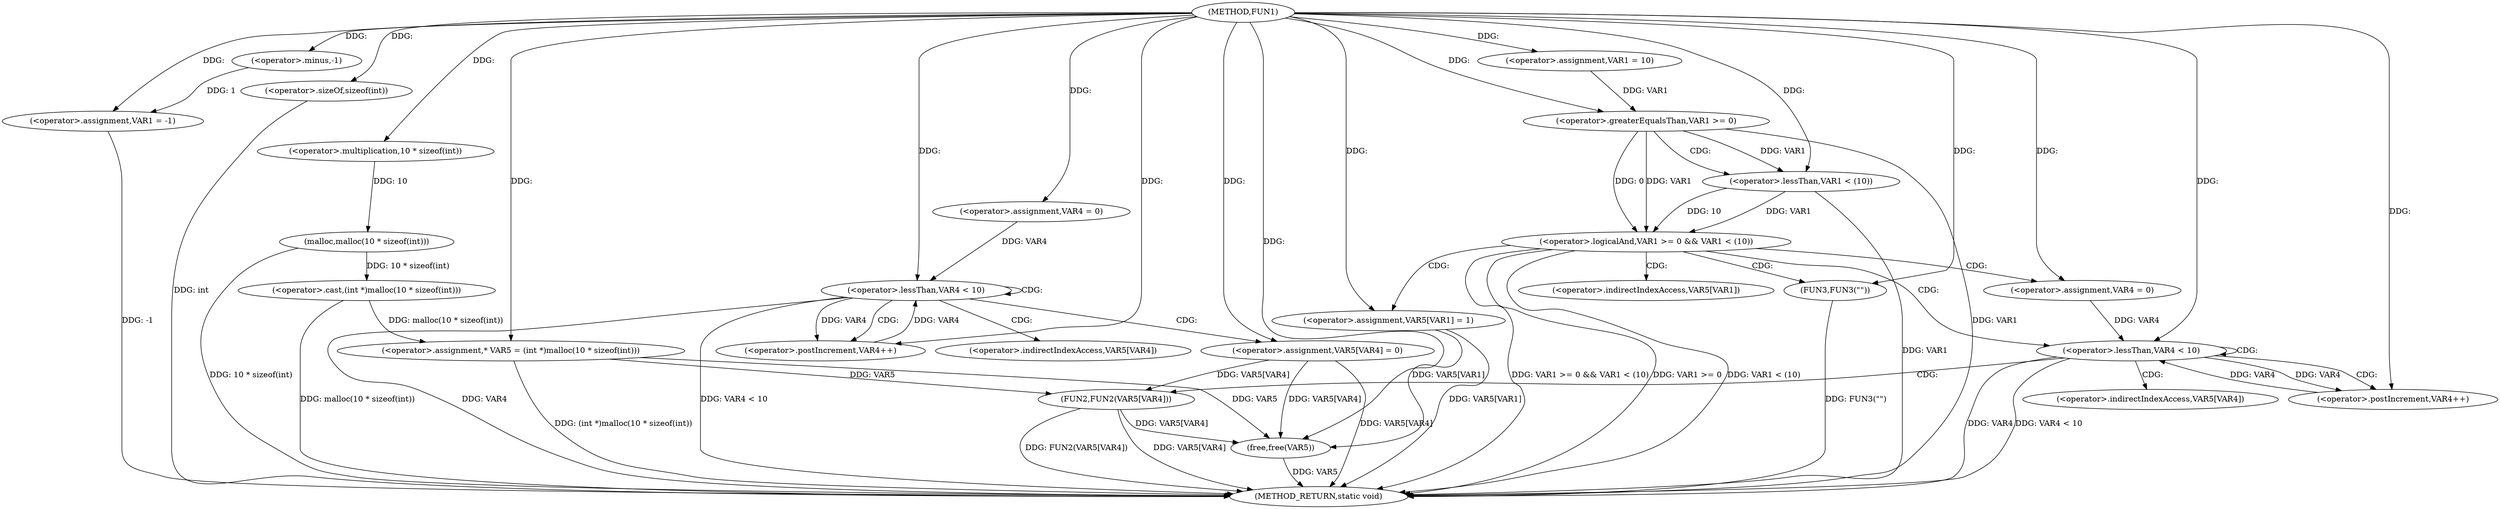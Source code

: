digraph FUN1 {  
"1000100" [label = "(METHOD,FUN1)" ]
"1000175" [label = "(METHOD_RETURN,static void)" ]
"1000103" [label = "(<operator>.assignment,VAR1 = -1)" ]
"1000105" [label = "(<operator>.minus,-1)" ]
"1000109" [label = "(<operator>.assignment,VAR1 = 10)" ]
"1000117" [label = "(<operator>.assignment,* VAR5 = (int *)malloc(10 * sizeof(int)))" ]
"1000119" [label = "(<operator>.cast,(int *)malloc(10 * sizeof(int)))" ]
"1000121" [label = "(malloc,malloc(10 * sizeof(int)))" ]
"1000122" [label = "(<operator>.multiplication,10 * sizeof(int))" ]
"1000124" [label = "(<operator>.sizeOf,sizeof(int))" ]
"1000127" [label = "(<operator>.assignment,VAR4 = 0)" ]
"1000130" [label = "(<operator>.lessThan,VAR4 < 10)" ]
"1000133" [label = "(<operator>.postIncrement,VAR4++)" ]
"1000136" [label = "(<operator>.assignment,VAR5[VAR4] = 0)" ]
"1000142" [label = "(<operator>.logicalAnd,VAR1 >= 0 && VAR1 < (10))" ]
"1000143" [label = "(<operator>.greaterEqualsThan,VAR1 >= 0)" ]
"1000146" [label = "(<operator>.lessThan,VAR1 < (10))" ]
"1000150" [label = "(<operator>.assignment,VAR5[VAR1] = 1)" ]
"1000156" [label = "(<operator>.assignment,VAR4 = 0)" ]
"1000159" [label = "(<operator>.lessThan,VAR4 < 10)" ]
"1000162" [label = "(<operator>.postIncrement,VAR4++)" ]
"1000165" [label = "(FUN2,FUN2(VAR5[VAR4]))" ]
"1000171" [label = "(FUN3,FUN3(\"\"))" ]
"1000173" [label = "(free,free(VAR5))" ]
"1000137" [label = "(<operator>.indirectIndexAccess,VAR5[VAR4])" ]
"1000151" [label = "(<operator>.indirectIndexAccess,VAR5[VAR1])" ]
"1000166" [label = "(<operator>.indirectIndexAccess,VAR5[VAR4])" ]
  "1000130" -> "1000175"  [ label = "DDG: VAR4 < 10"] 
  "1000142" -> "1000175"  [ label = "DDG: VAR1 >= 0 && VAR1 < (10)"] 
  "1000124" -> "1000175"  [ label = "DDG: int"] 
  "1000150" -> "1000175"  [ label = "DDG: VAR5[VAR1]"] 
  "1000103" -> "1000175"  [ label = "DDG: -1"] 
  "1000159" -> "1000175"  [ label = "DDG: VAR4"] 
  "1000165" -> "1000175"  [ label = "DDG: VAR5[VAR4]"] 
  "1000119" -> "1000175"  [ label = "DDG: malloc(10 * sizeof(int))"] 
  "1000117" -> "1000175"  [ label = "DDG: (int *)malloc(10 * sizeof(int))"] 
  "1000146" -> "1000175"  [ label = "DDG: VAR1"] 
  "1000159" -> "1000175"  [ label = "DDG: VAR4 < 10"] 
  "1000143" -> "1000175"  [ label = "DDG: VAR1"] 
  "1000142" -> "1000175"  [ label = "DDG: VAR1 >= 0"] 
  "1000121" -> "1000175"  [ label = "DDG: 10 * sizeof(int)"] 
  "1000171" -> "1000175"  [ label = "DDG: FUN3(\"\")"] 
  "1000142" -> "1000175"  [ label = "DDG: VAR1 < (10)"] 
  "1000173" -> "1000175"  [ label = "DDG: VAR5"] 
  "1000136" -> "1000175"  [ label = "DDG: VAR5[VAR4]"] 
  "1000130" -> "1000175"  [ label = "DDG: VAR4"] 
  "1000165" -> "1000175"  [ label = "DDG: FUN2(VAR5[VAR4])"] 
  "1000105" -> "1000103"  [ label = "DDG: 1"] 
  "1000100" -> "1000103"  [ label = "DDG: "] 
  "1000100" -> "1000105"  [ label = "DDG: "] 
  "1000100" -> "1000109"  [ label = "DDG: "] 
  "1000119" -> "1000117"  [ label = "DDG: malloc(10 * sizeof(int))"] 
  "1000100" -> "1000117"  [ label = "DDG: "] 
  "1000121" -> "1000119"  [ label = "DDG: 10 * sizeof(int)"] 
  "1000122" -> "1000121"  [ label = "DDG: 10"] 
  "1000100" -> "1000122"  [ label = "DDG: "] 
  "1000100" -> "1000124"  [ label = "DDG: "] 
  "1000100" -> "1000127"  [ label = "DDG: "] 
  "1000133" -> "1000130"  [ label = "DDG: VAR4"] 
  "1000127" -> "1000130"  [ label = "DDG: VAR4"] 
  "1000100" -> "1000130"  [ label = "DDG: "] 
  "1000130" -> "1000133"  [ label = "DDG: VAR4"] 
  "1000100" -> "1000133"  [ label = "DDG: "] 
  "1000100" -> "1000136"  [ label = "DDG: "] 
  "1000143" -> "1000142"  [ label = "DDG: VAR1"] 
  "1000143" -> "1000142"  [ label = "DDG: 0"] 
  "1000109" -> "1000143"  [ label = "DDG: VAR1"] 
  "1000100" -> "1000143"  [ label = "DDG: "] 
  "1000146" -> "1000142"  [ label = "DDG: VAR1"] 
  "1000146" -> "1000142"  [ label = "DDG: 10"] 
  "1000143" -> "1000146"  [ label = "DDG: VAR1"] 
  "1000100" -> "1000146"  [ label = "DDG: "] 
  "1000100" -> "1000150"  [ label = "DDG: "] 
  "1000100" -> "1000156"  [ label = "DDG: "] 
  "1000156" -> "1000159"  [ label = "DDG: VAR4"] 
  "1000162" -> "1000159"  [ label = "DDG: VAR4"] 
  "1000100" -> "1000159"  [ label = "DDG: "] 
  "1000159" -> "1000162"  [ label = "DDG: VAR4"] 
  "1000100" -> "1000162"  [ label = "DDG: "] 
  "1000117" -> "1000165"  [ label = "DDG: VAR5"] 
  "1000136" -> "1000165"  [ label = "DDG: VAR5[VAR4]"] 
  "1000100" -> "1000171"  [ label = "DDG: "] 
  "1000150" -> "1000173"  [ label = "DDG: VAR5[VAR1]"] 
  "1000165" -> "1000173"  [ label = "DDG: VAR5[VAR4]"] 
  "1000117" -> "1000173"  [ label = "DDG: VAR5"] 
  "1000136" -> "1000173"  [ label = "DDG: VAR5[VAR4]"] 
  "1000100" -> "1000173"  [ label = "DDG: "] 
  "1000130" -> "1000137"  [ label = "CDG: "] 
  "1000130" -> "1000130"  [ label = "CDG: "] 
  "1000130" -> "1000133"  [ label = "CDG: "] 
  "1000130" -> "1000136"  [ label = "CDG: "] 
  "1000142" -> "1000159"  [ label = "CDG: "] 
  "1000142" -> "1000156"  [ label = "CDG: "] 
  "1000142" -> "1000151"  [ label = "CDG: "] 
  "1000142" -> "1000171"  [ label = "CDG: "] 
  "1000142" -> "1000150"  [ label = "CDG: "] 
  "1000143" -> "1000146"  [ label = "CDG: "] 
  "1000159" -> "1000159"  [ label = "CDG: "] 
  "1000159" -> "1000166"  [ label = "CDG: "] 
  "1000159" -> "1000162"  [ label = "CDG: "] 
  "1000159" -> "1000165"  [ label = "CDG: "] 
}
